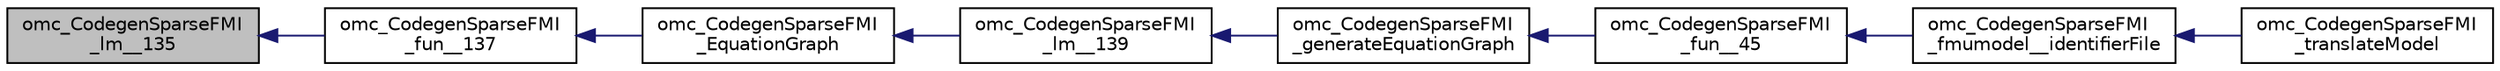 digraph "omc_CodegenSparseFMI_lm__135"
{
  edge [fontname="Helvetica",fontsize="10",labelfontname="Helvetica",labelfontsize="10"];
  node [fontname="Helvetica",fontsize="10",shape=record];
  rankdir="LR";
  Node175106 [label="omc_CodegenSparseFMI\l_lm__135",height=0.2,width=0.4,color="black", fillcolor="grey75", style="filled", fontcolor="black"];
  Node175106 -> Node175107 [dir="back",color="midnightblue",fontsize="10",style="solid",fontname="Helvetica"];
  Node175107 [label="omc_CodegenSparseFMI\l_fun__137",height=0.2,width=0.4,color="black", fillcolor="white", style="filled",URL="$d1/d2e/_codegen_sparse_f_m_i_8c.html#a7c557867dcdcf42460913a0b3f860ed0"];
  Node175107 -> Node175108 [dir="back",color="midnightblue",fontsize="10",style="solid",fontname="Helvetica"];
  Node175108 [label="omc_CodegenSparseFMI\l_EquationGraph",height=0.2,width=0.4,color="black", fillcolor="white", style="filled",URL="$da/d88/_codegen_sparse_f_m_i_8h.html#ac0e76d71b6478750d9e790f789a32e11"];
  Node175108 -> Node175109 [dir="back",color="midnightblue",fontsize="10",style="solid",fontname="Helvetica"];
  Node175109 [label="omc_CodegenSparseFMI\l_lm__139",height=0.2,width=0.4,color="black", fillcolor="white", style="filled",URL="$d1/d2e/_codegen_sparse_f_m_i_8c.html#a02b726f0006a5b017efdd4d8f5d35b56"];
  Node175109 -> Node175110 [dir="back",color="midnightblue",fontsize="10",style="solid",fontname="Helvetica"];
  Node175110 [label="omc_CodegenSparseFMI\l_generateEquationGraph",height=0.2,width=0.4,color="black", fillcolor="white", style="filled",URL="$da/d88/_codegen_sparse_f_m_i_8h.html#ae7c5db81140159798336e769c224a818"];
  Node175110 -> Node175111 [dir="back",color="midnightblue",fontsize="10",style="solid",fontname="Helvetica"];
  Node175111 [label="omc_CodegenSparseFMI\l_fun__45",height=0.2,width=0.4,color="black", fillcolor="white", style="filled",URL="$d1/d2e/_codegen_sparse_f_m_i_8c.html#a33c397eee4567dbaf5269d88f9ea50f2"];
  Node175111 -> Node175112 [dir="back",color="midnightblue",fontsize="10",style="solid",fontname="Helvetica"];
  Node175112 [label="omc_CodegenSparseFMI\l_fmumodel__identifierFile",height=0.2,width=0.4,color="black", fillcolor="white", style="filled",URL="$da/d88/_codegen_sparse_f_m_i_8h.html#a0d704247081fbb1f268bdd5ae5d7f3f3"];
  Node175112 -> Node175113 [dir="back",color="midnightblue",fontsize="10",style="solid",fontname="Helvetica"];
  Node175113 [label="omc_CodegenSparseFMI\l_translateModel",height=0.2,width=0.4,color="black", fillcolor="white", style="filled",URL="$da/d88/_codegen_sparse_f_m_i_8h.html#a6e115544fcae7968ab9fa00a0ea17b1d"];
}
